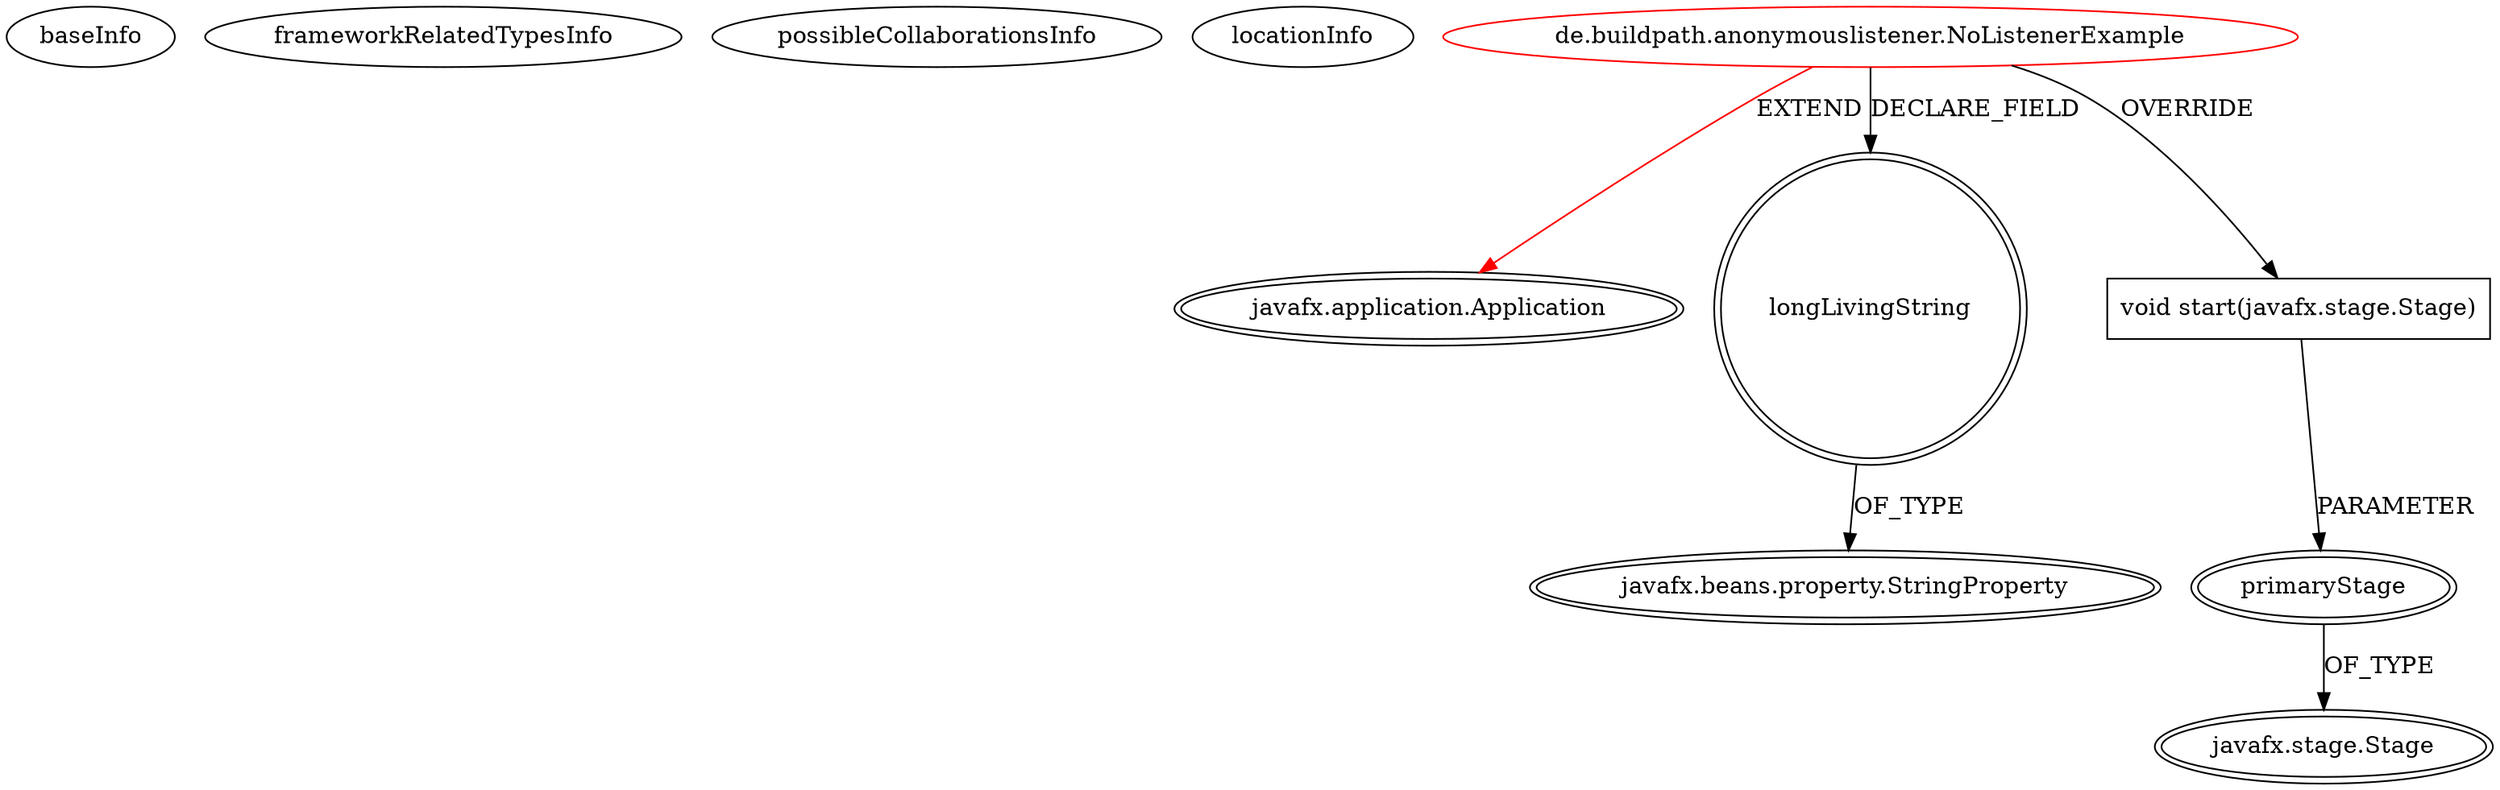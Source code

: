 digraph {
baseInfo[graphId=4171,category="extension_graph",isAnonymous=false,possibleRelation=false]
frameworkRelatedTypesInfo[0="javafx.application.Application"]
possibleCollaborationsInfo[]
locationInfo[projectName="sialcasa-javafxlistener",filePath="/sialcasa-javafxlistener/javafxlistener-master/src/de/buildpath/anonymouslistener/NoListenerExample.java",contextSignature="NoListenerExample",graphId="4171"]
0[label="de.buildpath.anonymouslistener.NoListenerExample",vertexType="ROOT_CLIENT_CLASS_DECLARATION",isFrameworkType=false,color=red]
1[label="javafx.application.Application",vertexType="FRAMEWORK_CLASS_TYPE",isFrameworkType=true,peripheries=2]
2[label="longLivingString",vertexType="FIELD_DECLARATION",isFrameworkType=true,peripheries=2,shape=circle]
3[label="javafx.beans.property.StringProperty",vertexType="FRAMEWORK_CLASS_TYPE",isFrameworkType=true,peripheries=2]
4[label="void start(javafx.stage.Stage)",vertexType="OVERRIDING_METHOD_DECLARATION",isFrameworkType=false,shape=box]
5[label="primaryStage",vertexType="PARAMETER_DECLARATION",isFrameworkType=true,peripheries=2]
6[label="javafx.stage.Stage",vertexType="FRAMEWORK_CLASS_TYPE",isFrameworkType=true,peripheries=2]
0->1[label="EXTEND",color=red]
0->2[label="DECLARE_FIELD"]
2->3[label="OF_TYPE"]
0->4[label="OVERRIDE"]
5->6[label="OF_TYPE"]
4->5[label="PARAMETER"]
}
